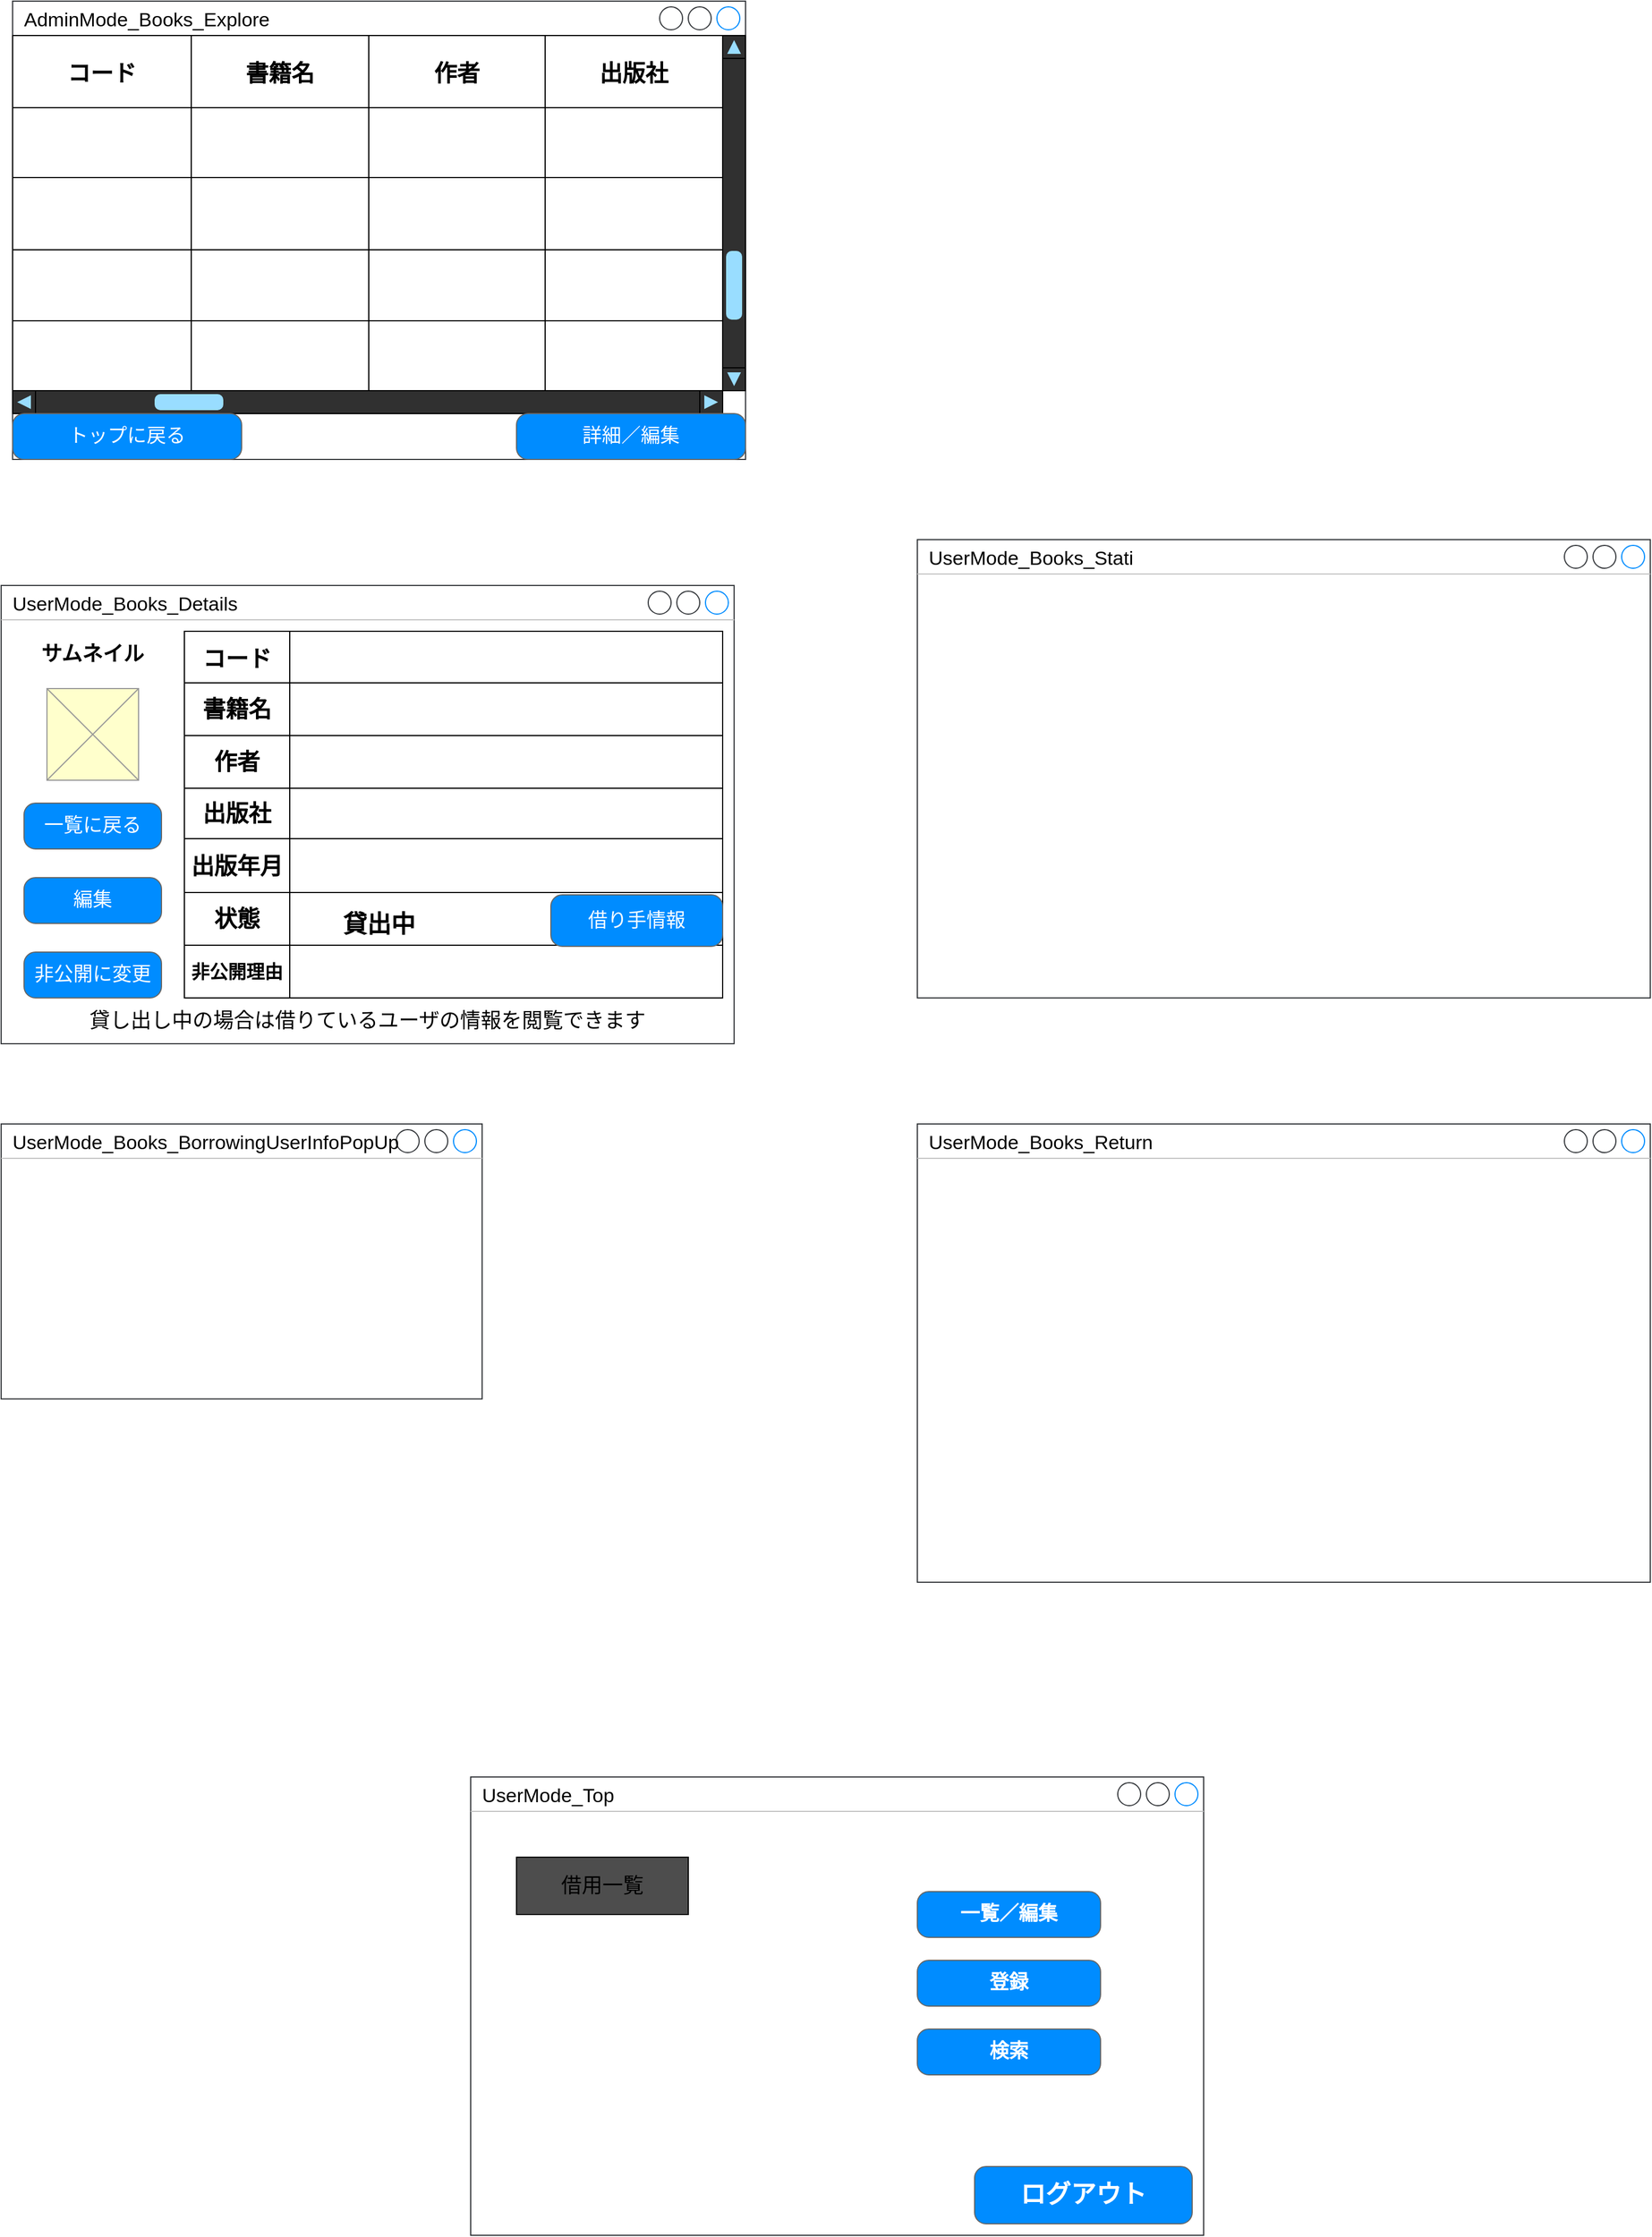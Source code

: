 <mxfile>
    <diagram id="_QgpeKK8PaNW-KgvPsHJ" name="Page-1">
        <mxGraphModel dx="1462" dy="2798" grid="1" gridSize="10" guides="1" tooltips="1" connect="1" arrows="1" fold="1" page="1" pageScale="1" pageWidth="850" pageHeight="1100" math="0" shadow="0">
            <root>
                <mxCell id="0"/>
                <mxCell id="1" parent="0"/>
                <mxCell id="13" value="&lt;font color=&quot;#000000&quot;&gt;UserMode_Books_Details&lt;/font&gt;&lt;font color=&quot;#000000&quot;&gt;&lt;br&gt;&lt;/font&gt;" style="strokeWidth=1;shadow=0;dashed=0;align=center;html=1;shape=mxgraph.mockup.containers.window;align=left;verticalAlign=top;spacingLeft=8;strokeColor2=#008cff;strokeColor3=#c4c4c4;mainText=;fontSize=17;labelBackgroundColor=none;fillColor=#FFFFFF;strokeColor=#36393d;" vertex="1" parent="1">
                    <mxGeometry x="30" y="110" width="640" height="400" as="geometry"/>
                </mxCell>
                <mxCell id="14" value="" style="shape=table;html=1;whiteSpace=wrap;startSize=0;container=1;collapsible=0;childLayout=tableLayout;fontSize=18;fontColor=#000000;fillColor=#FFFFFF;strokeColor=#000000;" vertex="1" parent="1">
                    <mxGeometry x="190" y="150" width="470" height="320" as="geometry"/>
                </mxCell>
                <mxCell id="15" style="shape=tableRow;horizontal=0;startSize=0;swimlaneHead=0;swimlaneBody=0;top=0;left=0;bottom=0;right=0;collapsible=0;dropTarget=0;fillColor=none;points=[[0,0.5],[1,0.5]];portConstraint=eastwest;fontSize=18;fontColor=#000000;" vertex="1" parent="14">
                    <mxGeometry width="470" height="45" as="geometry"/>
                </mxCell>
                <mxCell id="16" value="コード" style="shape=partialRectangle;html=1;whiteSpace=wrap;connectable=0;fillColor=none;top=0;left=0;bottom=0;right=0;overflow=hidden;fontSize=20;fontColor=#000000;fontStyle=1" vertex="1" parent="15">
                    <mxGeometry width="92" height="45" as="geometry">
                        <mxRectangle width="92" height="45" as="alternateBounds"/>
                    </mxGeometry>
                </mxCell>
                <mxCell id="17" style="shape=partialRectangle;html=1;whiteSpace=wrap;connectable=0;fillColor=none;top=0;left=0;bottom=0;right=0;overflow=hidden;fontSize=18;fontColor=#000000;" vertex="1" parent="15">
                    <mxGeometry x="92" width="378" height="45" as="geometry">
                        <mxRectangle width="378" height="45" as="alternateBounds"/>
                    </mxGeometry>
                </mxCell>
                <mxCell id="18" style="shape=tableRow;horizontal=0;startSize=0;swimlaneHead=0;swimlaneBody=0;top=0;left=0;bottom=0;right=0;collapsible=0;dropTarget=0;fillColor=none;points=[[0,0.5],[1,0.5]];portConstraint=eastwest;fontSize=18;fontColor=#000000;" vertex="1" parent="14">
                    <mxGeometry y="45" width="470" height="46" as="geometry"/>
                </mxCell>
                <mxCell id="19" value="&lt;font style=&quot;font-size: 20px;&quot;&gt;&lt;b&gt;書籍名&lt;/b&gt;&lt;/font&gt;" style="shape=partialRectangle;html=1;whiteSpace=wrap;connectable=0;fillColor=none;top=0;left=0;bottom=0;right=0;overflow=hidden;fontSize=18;fontColor=#000000;" vertex="1" parent="18">
                    <mxGeometry width="92" height="46" as="geometry">
                        <mxRectangle width="92" height="46" as="alternateBounds"/>
                    </mxGeometry>
                </mxCell>
                <mxCell id="20" style="shape=partialRectangle;html=1;whiteSpace=wrap;connectable=0;fillColor=none;top=0;left=0;bottom=0;right=0;overflow=hidden;fontSize=18;fontColor=#000000;" vertex="1" parent="18">
                    <mxGeometry x="92" width="378" height="46" as="geometry">
                        <mxRectangle width="378" height="46" as="alternateBounds"/>
                    </mxGeometry>
                </mxCell>
                <mxCell id="21" style="shape=tableRow;horizontal=0;startSize=0;swimlaneHead=0;swimlaneBody=0;top=0;left=0;bottom=0;right=0;collapsible=0;dropTarget=0;fillColor=none;points=[[0,0.5],[1,0.5]];portConstraint=eastwest;fontSize=18;fontColor=#000000;" vertex="1" parent="14">
                    <mxGeometry y="91" width="470" height="46" as="geometry"/>
                </mxCell>
                <mxCell id="22" value="&lt;font style=&quot;font-size: 20px;&quot;&gt;&lt;b&gt;作者&lt;/b&gt;&lt;/font&gt;" style="shape=partialRectangle;html=1;whiteSpace=wrap;connectable=0;fillColor=none;top=0;left=0;bottom=0;right=0;overflow=hidden;fontSize=18;fontColor=#000000;" vertex="1" parent="21">
                    <mxGeometry width="92" height="46" as="geometry">
                        <mxRectangle width="92" height="46" as="alternateBounds"/>
                    </mxGeometry>
                </mxCell>
                <mxCell id="23" style="shape=partialRectangle;html=1;whiteSpace=wrap;connectable=0;fillColor=none;top=0;left=0;bottom=0;right=0;overflow=hidden;fontSize=18;fontColor=#000000;" vertex="1" parent="21">
                    <mxGeometry x="92" width="378" height="46" as="geometry">
                        <mxRectangle width="378" height="46" as="alternateBounds"/>
                    </mxGeometry>
                </mxCell>
                <mxCell id="24" value="" style="shape=tableRow;horizontal=0;startSize=0;swimlaneHead=0;swimlaneBody=0;top=0;left=0;bottom=0;right=0;collapsible=0;dropTarget=0;fillColor=none;points=[[0,0.5],[1,0.5]];portConstraint=eastwest;fontSize=18;fontColor=#000000;" vertex="1" parent="14">
                    <mxGeometry y="137" width="470" height="44" as="geometry"/>
                </mxCell>
                <mxCell id="25" value="&lt;font style=&quot;font-size: 20px;&quot;&gt;&lt;b&gt;出版社&lt;/b&gt;&lt;/font&gt;" style="shape=partialRectangle;html=1;whiteSpace=wrap;connectable=0;fillColor=none;top=0;left=0;bottom=0;right=0;overflow=hidden;fontSize=18;fontColor=#000000;" vertex="1" parent="24">
                    <mxGeometry width="92" height="44" as="geometry">
                        <mxRectangle width="92" height="44" as="alternateBounds"/>
                    </mxGeometry>
                </mxCell>
                <mxCell id="26" value="" style="shape=partialRectangle;html=1;whiteSpace=wrap;connectable=0;fillColor=none;top=0;left=0;bottom=0;right=0;overflow=hidden;fontSize=18;fontColor=#000000;" vertex="1" parent="24">
                    <mxGeometry x="92" width="378" height="44" as="geometry">
                        <mxRectangle width="378" height="44" as="alternateBounds"/>
                    </mxGeometry>
                </mxCell>
                <mxCell id="27" value="" style="shape=tableRow;horizontal=0;startSize=0;swimlaneHead=0;swimlaneBody=0;top=0;left=0;bottom=0;right=0;collapsible=0;dropTarget=0;fillColor=none;points=[[0,0.5],[1,0.5]];portConstraint=eastwest;fontSize=18;fontColor=#000000;" vertex="1" parent="14">
                    <mxGeometry y="181" width="470" height="47" as="geometry"/>
                </mxCell>
                <mxCell id="28" value="&lt;font style=&quot;font-size: 20px;&quot;&gt;&lt;b&gt;出版年月&lt;/b&gt;&lt;/font&gt;" style="shape=partialRectangle;html=1;whiteSpace=wrap;connectable=0;fillColor=none;top=0;left=0;bottom=0;right=0;overflow=hidden;fontSize=18;fontColor=#000000;" vertex="1" parent="27">
                    <mxGeometry width="92" height="47" as="geometry">
                        <mxRectangle width="92" height="47" as="alternateBounds"/>
                    </mxGeometry>
                </mxCell>
                <mxCell id="29" value="" style="shape=partialRectangle;html=1;whiteSpace=wrap;connectable=0;fillColor=none;top=0;left=0;bottom=0;right=0;overflow=hidden;fontSize=18;fontColor=#000000;" vertex="1" parent="27">
                    <mxGeometry x="92" width="378" height="47" as="geometry">
                        <mxRectangle width="378" height="47" as="alternateBounds"/>
                    </mxGeometry>
                </mxCell>
                <mxCell id="30" style="shape=tableRow;horizontal=0;startSize=0;swimlaneHead=0;swimlaneBody=0;top=0;left=0;bottom=0;right=0;collapsible=0;dropTarget=0;fillColor=none;points=[[0,0.5],[1,0.5]];portConstraint=eastwest;fontSize=18;fontColor=#000000;" vertex="1" parent="14">
                    <mxGeometry y="228" width="470" height="46" as="geometry"/>
                </mxCell>
                <mxCell id="31" value="&lt;b&gt;&lt;font style=&quot;font-size: 20px;&quot;&gt;状態&lt;/font&gt;&lt;/b&gt;" style="shape=partialRectangle;html=1;whiteSpace=wrap;connectable=0;fillColor=none;top=0;left=0;bottom=0;right=0;overflow=hidden;fontSize=18;fontColor=#000000;" vertex="1" parent="30">
                    <mxGeometry width="92" height="46" as="geometry">
                        <mxRectangle width="92" height="46" as="alternateBounds"/>
                    </mxGeometry>
                </mxCell>
                <mxCell id="32" style="shape=partialRectangle;html=1;whiteSpace=wrap;connectable=0;fillColor=none;top=0;left=0;bottom=0;right=0;overflow=hidden;fontSize=18;fontColor=#000000;" vertex="1" parent="30">
                    <mxGeometry x="92" width="378" height="46" as="geometry">
                        <mxRectangle width="378" height="46" as="alternateBounds"/>
                    </mxGeometry>
                </mxCell>
                <mxCell id="33" style="shape=tableRow;horizontal=0;startSize=0;swimlaneHead=0;swimlaneBody=0;top=0;left=0;bottom=0;right=0;collapsible=0;dropTarget=0;fillColor=none;points=[[0,0.5],[1,0.5]];portConstraint=eastwest;fontSize=18;fontColor=#000000;" vertex="1" parent="14">
                    <mxGeometry y="274" width="470" height="46" as="geometry"/>
                </mxCell>
                <mxCell id="34" value="&lt;span style=&quot;font-size: 16px;&quot;&gt;非公開理由&lt;/span&gt;" style="shape=partialRectangle;html=1;whiteSpace=wrap;connectable=0;fillColor=none;top=0;left=0;bottom=0;right=0;overflow=hidden;fontSize=16;fontColor=#000000;fontStyle=1" vertex="1" parent="33">
                    <mxGeometry width="92" height="46" as="geometry">
                        <mxRectangle width="92" height="46" as="alternateBounds"/>
                    </mxGeometry>
                </mxCell>
                <mxCell id="35" style="shape=partialRectangle;html=1;whiteSpace=wrap;connectable=0;fillColor=none;top=0;left=0;bottom=0;right=0;overflow=hidden;fontSize=18;fontColor=#000000;" vertex="1" parent="33">
                    <mxGeometry x="92" width="378" height="46" as="geometry">
                        <mxRectangle width="378" height="46" as="alternateBounds"/>
                    </mxGeometry>
                </mxCell>
                <mxCell id="36" value="貸し出し中の場合は借りているユーザの情報を閲覧できます" style="text;html=1;strokeColor=none;fillColor=none;align=center;verticalAlign=middle;whiteSpace=wrap;rounded=0;fontSize=18;fontColor=#000000;" vertex="1" parent="1">
                    <mxGeometry x="30" y="470" width="640" height="40" as="geometry"/>
                </mxCell>
                <mxCell id="37" value="" style="verticalLabelPosition=bottom;shadow=0;dashed=0;align=center;html=1;verticalAlign=top;strokeWidth=1;shape=mxgraph.mockup.graphics.simpleIcon;strokeColor=#999999;fontSize=20;fontColor=#000000;fillColor=#FFFFCC;" vertex="1" parent="1">
                    <mxGeometry x="70" y="200" width="80" height="80" as="geometry"/>
                </mxCell>
                <mxCell id="38" value="サムネイル" style="text;html=1;strokeColor=none;fillColor=none;align=center;verticalAlign=middle;whiteSpace=wrap;rounded=0;fontSize=18;fontColor=#000000;fontStyle=1" vertex="1" parent="1">
                    <mxGeometry x="40" y="150" width="140" height="40" as="geometry"/>
                </mxCell>
                <mxCell id="39" value="一覧に戻る" style="strokeWidth=1;shadow=0;dashed=0;align=center;html=1;shape=mxgraph.mockup.buttons.button;strokeColor=#666666;fontColor=#ffffff;mainText=;buttonStyle=round;fontSize=17;fontStyle=0;fillColor=#008cff;whiteSpace=wrap;" vertex="1" parent="1">
                    <mxGeometry x="50" y="300" width="120" height="40" as="geometry"/>
                </mxCell>
                <mxCell id="40" value="非公開に変更" style="strokeWidth=1;shadow=0;dashed=0;align=center;html=1;shape=mxgraph.mockup.buttons.button;strokeColor=#666666;fontColor=#ffffff;mainText=;buttonStyle=round;fontSize=17;fontStyle=0;fillColor=#008cff;whiteSpace=wrap;" vertex="1" parent="1">
                    <mxGeometry x="50" y="430" width="120" height="40" as="geometry"/>
                </mxCell>
                <mxCell id="41" value="編集" style="strokeWidth=1;shadow=0;dashed=0;align=center;html=1;shape=mxgraph.mockup.buttons.button;strokeColor=#666666;fontColor=#ffffff;mainText=;buttonStyle=round;fontSize=17;fontStyle=0;fillColor=#008cff;whiteSpace=wrap;" vertex="1" parent="1">
                    <mxGeometry x="50" y="365" width="120" height="40" as="geometry"/>
                </mxCell>
                <mxCell id="42" value="借り手情報" style="strokeWidth=1;shadow=0;dashed=0;align=center;html=1;shape=mxgraph.mockup.buttons.button;strokeColor=#666666;fontColor=#ffffff;mainText=;buttonStyle=round;fontSize=17;fontStyle=0;fillColor=#008cff;whiteSpace=wrap;" vertex="1" parent="1">
                    <mxGeometry x="510" y="380" width="150" height="45" as="geometry"/>
                </mxCell>
                <mxCell id="43" value="&lt;b&gt;&lt;font style=&quot;font-size: 21px;&quot;&gt;貸出中&lt;/font&gt;&lt;/b&gt;" style="text;html=1;strokeColor=none;fillColor=none;align=center;verticalAlign=middle;whiteSpace=wrap;rounded=0;fontSize=20;fontColor=#000000;" vertex="1" parent="1">
                    <mxGeometry x="290" y="385" width="140" height="40" as="geometry"/>
                </mxCell>
                <mxCell id="44" value="&lt;font color=&quot;#000000&quot;&gt;UserMode_Books_BorrowingUserInfoPopUp&lt;/font&gt;&lt;font color=&quot;#000000&quot;&gt;&lt;br&gt;&lt;/font&gt;" style="strokeWidth=1;shadow=0;dashed=0;align=center;html=1;shape=mxgraph.mockup.containers.window;align=left;verticalAlign=top;spacingLeft=8;strokeColor2=#008cff;strokeColor3=#c4c4c4;mainText=;fontSize=17;labelBackgroundColor=none;fillColor=#FFFFFF;strokeColor=#36393d;" vertex="1" parent="1">
                    <mxGeometry x="30" y="580" width="420" height="240" as="geometry"/>
                </mxCell>
                <mxCell id="45" value="&lt;font color=&quot;#000000&quot;&gt;UserMode_Books_Return&lt;/font&gt;&lt;font color=&quot;#000000&quot;&gt;&lt;br&gt;&lt;/font&gt;" style="strokeWidth=1;shadow=0;dashed=0;align=center;html=1;shape=mxgraph.mockup.containers.window;align=left;verticalAlign=top;spacingLeft=8;strokeColor2=#008cff;strokeColor3=#c4c4c4;mainText=;fontSize=17;labelBackgroundColor=none;fillColor=#FFFFFF;strokeColor=#36393d;" vertex="1" parent="1">
                    <mxGeometry x="830" y="580" width="640" height="400" as="geometry"/>
                </mxCell>
                <mxCell id="46" value="&lt;font color=&quot;#000000&quot;&gt;AdminMode_Books_Explore&lt;/font&gt;" style="strokeWidth=1;shadow=0;dashed=0;align=center;html=1;shape=mxgraph.mockup.containers.window;align=left;verticalAlign=top;spacingLeft=8;strokeColor2=#008cff;strokeColor3=#c4c4c4;mainText=;fontSize=17;labelBackgroundColor=none;fillColor=#FFFFFF;strokeColor=#36393d;" vertex="1" parent="1">
                    <mxGeometry x="40" y="-400" width="640" height="400" as="geometry"/>
                </mxCell>
                <mxCell id="47" value="" style="verticalLabelPosition=bottom;shadow=0;dashed=0;align=center;html=1;verticalAlign=top;strokeWidth=1;shape=mxgraph.mockup.navigation.scrollBar;strokeColor=#000000;barPos=20;fillColor2=#99ddff;strokeColor2=none;direction=north;fontSize=20;fontColor=#000000;fillColor=#303030;" vertex="1" parent="1">
                    <mxGeometry x="660" y="-370" width="20" height="310" as="geometry"/>
                </mxCell>
                <mxCell id="48" value="" style="verticalLabelPosition=bottom;shadow=0;dashed=0;align=center;html=1;verticalAlign=top;strokeWidth=1;shape=mxgraph.mockup.navigation.scrollBar;strokeColor=#000000;barPos=20;fillColor2=#99ddff;strokeColor2=none;fontSize=20;fontColor=#000000;fillColor=#303030;" vertex="1" parent="1">
                    <mxGeometry x="40" y="-60" width="620" height="20" as="geometry"/>
                </mxCell>
                <mxCell id="49" value="" style="shape=table;html=1;whiteSpace=wrap;startSize=0;container=1;collapsible=0;childLayout=tableLayout;fontSize=20;fontColor=#000000;fillColor=#FFFFFF;strokeColor=#000000;" vertex="1" parent="1">
                    <mxGeometry x="40" y="-370" width="620" height="310" as="geometry"/>
                </mxCell>
                <mxCell id="50" style="shape=tableRow;horizontal=0;startSize=0;swimlaneHead=0;swimlaneBody=0;top=0;left=0;bottom=0;right=0;collapsible=0;dropTarget=0;fillColor=none;points=[[0,0.5],[1,0.5]];portConstraint=eastwest;fontSize=20;fontColor=#000000;" vertex="1" parent="49">
                    <mxGeometry width="620" height="63" as="geometry"/>
                </mxCell>
                <mxCell id="51" value="&lt;b&gt;コード&lt;/b&gt;" style="shape=partialRectangle;html=1;whiteSpace=wrap;connectable=0;fillColor=none;top=0;left=0;bottom=0;right=0;overflow=hidden;fontSize=20;fontColor=#000000;strokeColor=#000000;" vertex="1" parent="50">
                    <mxGeometry width="156" height="63" as="geometry">
                        <mxRectangle width="156" height="63" as="alternateBounds"/>
                    </mxGeometry>
                </mxCell>
                <mxCell id="52" value="&lt;b&gt;書籍名&lt;/b&gt;" style="shape=partialRectangle;html=1;whiteSpace=wrap;connectable=0;fillColor=none;top=0;left=0;bottom=0;right=0;overflow=hidden;fontSize=20;fontColor=#000000;strokeColor=#000000;" vertex="1" parent="50">
                    <mxGeometry x="156" width="155" height="63" as="geometry">
                        <mxRectangle width="155" height="63" as="alternateBounds"/>
                    </mxGeometry>
                </mxCell>
                <mxCell id="53" value="&lt;b&gt;作者&lt;/b&gt;" style="shape=partialRectangle;html=1;whiteSpace=wrap;connectable=0;fillColor=none;top=0;left=0;bottom=0;right=0;overflow=hidden;fontSize=20;fontColor=#000000;strokeColor=#000000;" vertex="1" parent="50">
                    <mxGeometry x="311" width="154" height="63" as="geometry">
                        <mxRectangle width="154" height="63" as="alternateBounds"/>
                    </mxGeometry>
                </mxCell>
                <mxCell id="54" value="&lt;b&gt;出版社&lt;/b&gt;" style="shape=partialRectangle;html=1;whiteSpace=wrap;connectable=0;fillColor=none;top=0;left=0;bottom=0;right=0;overflow=hidden;fontSize=20;fontColor=#000000;strokeColor=#000000;" vertex="1" parent="50">
                    <mxGeometry x="465" width="155" height="63" as="geometry">
                        <mxRectangle width="155" height="63" as="alternateBounds"/>
                    </mxGeometry>
                </mxCell>
                <mxCell id="55" style="shape=tableRow;horizontal=0;startSize=0;swimlaneHead=0;swimlaneBody=0;top=0;left=0;bottom=0;right=0;collapsible=0;dropTarget=0;fillColor=none;points=[[0,0.5],[1,0.5]];portConstraint=eastwest;fontSize=20;fontColor=#000000;" vertex="1" parent="49">
                    <mxGeometry y="63" width="620" height="61" as="geometry"/>
                </mxCell>
                <mxCell id="56" style="shape=partialRectangle;html=1;whiteSpace=wrap;connectable=0;fillColor=none;top=0;left=0;bottom=0;right=0;overflow=hidden;fontSize=20;fontColor=#000000;" vertex="1" parent="55">
                    <mxGeometry width="156" height="61" as="geometry">
                        <mxRectangle width="156" height="61" as="alternateBounds"/>
                    </mxGeometry>
                </mxCell>
                <mxCell id="57" style="shape=partialRectangle;html=1;whiteSpace=wrap;connectable=0;fillColor=none;top=0;left=0;bottom=0;right=0;overflow=hidden;fontSize=20;fontColor=#000000;" vertex="1" parent="55">
                    <mxGeometry x="156" width="155" height="61" as="geometry">
                        <mxRectangle width="155" height="61" as="alternateBounds"/>
                    </mxGeometry>
                </mxCell>
                <mxCell id="58" style="shape=partialRectangle;html=1;whiteSpace=wrap;connectable=0;fillColor=none;top=0;left=0;bottom=0;right=0;overflow=hidden;fontSize=20;fontColor=#000000;" vertex="1" parent="55">
                    <mxGeometry x="311" width="154" height="61" as="geometry">
                        <mxRectangle width="154" height="61" as="alternateBounds"/>
                    </mxGeometry>
                </mxCell>
                <mxCell id="59" style="shape=partialRectangle;html=1;whiteSpace=wrap;connectable=0;fillColor=none;top=0;left=0;bottom=0;right=0;overflow=hidden;fontSize=20;fontColor=#000000;" vertex="1" parent="55">
                    <mxGeometry x="465" width="155" height="61" as="geometry">
                        <mxRectangle width="155" height="61" as="alternateBounds"/>
                    </mxGeometry>
                </mxCell>
                <mxCell id="60" style="shape=tableRow;horizontal=0;startSize=0;swimlaneHead=0;swimlaneBody=0;top=0;left=0;bottom=0;right=0;collapsible=0;dropTarget=0;fillColor=none;points=[[0,0.5],[1,0.5]];portConstraint=eastwest;fontSize=20;fontColor=#000000;" vertex="1" parent="49">
                    <mxGeometry y="124" width="620" height="63" as="geometry"/>
                </mxCell>
                <mxCell id="61" style="shape=partialRectangle;html=1;whiteSpace=wrap;connectable=0;fillColor=none;top=0;left=0;bottom=0;right=0;overflow=hidden;fontSize=20;fontColor=#000000;" vertex="1" parent="60">
                    <mxGeometry width="156" height="63" as="geometry">
                        <mxRectangle width="156" height="63" as="alternateBounds"/>
                    </mxGeometry>
                </mxCell>
                <mxCell id="62" style="shape=partialRectangle;html=1;whiteSpace=wrap;connectable=0;fillColor=none;top=0;left=0;bottom=0;right=0;overflow=hidden;fontSize=20;fontColor=#000000;" vertex="1" parent="60">
                    <mxGeometry x="156" width="155" height="63" as="geometry">
                        <mxRectangle width="155" height="63" as="alternateBounds"/>
                    </mxGeometry>
                </mxCell>
                <mxCell id="63" style="shape=partialRectangle;html=1;whiteSpace=wrap;connectable=0;fillColor=none;top=0;left=0;bottom=0;right=0;overflow=hidden;fontSize=20;fontColor=#000000;" vertex="1" parent="60">
                    <mxGeometry x="311" width="154" height="63" as="geometry">
                        <mxRectangle width="154" height="63" as="alternateBounds"/>
                    </mxGeometry>
                </mxCell>
                <mxCell id="64" style="shape=partialRectangle;html=1;whiteSpace=wrap;connectable=0;fillColor=none;top=0;left=0;bottom=0;right=0;overflow=hidden;fontSize=20;fontColor=#000000;" vertex="1" parent="60">
                    <mxGeometry x="465" width="155" height="63" as="geometry">
                        <mxRectangle width="155" height="63" as="alternateBounds"/>
                    </mxGeometry>
                </mxCell>
                <mxCell id="65" style="shape=tableRow;horizontal=0;startSize=0;swimlaneHead=0;swimlaneBody=0;top=0;left=0;bottom=0;right=0;collapsible=0;dropTarget=0;fillColor=none;points=[[0,0.5],[1,0.5]];portConstraint=eastwest;fontSize=20;fontColor=#000000;" vertex="1" parent="49">
                    <mxGeometry y="187" width="620" height="62" as="geometry"/>
                </mxCell>
                <mxCell id="66" style="shape=partialRectangle;html=1;whiteSpace=wrap;connectable=0;fillColor=none;top=0;left=0;bottom=0;right=0;overflow=hidden;fontSize=20;fontColor=#000000;" vertex="1" parent="65">
                    <mxGeometry width="156" height="62" as="geometry">
                        <mxRectangle width="156" height="62" as="alternateBounds"/>
                    </mxGeometry>
                </mxCell>
                <mxCell id="67" style="shape=partialRectangle;html=1;whiteSpace=wrap;connectable=0;fillColor=none;top=0;left=0;bottom=0;right=0;overflow=hidden;fontSize=20;fontColor=#000000;" vertex="1" parent="65">
                    <mxGeometry x="156" width="155" height="62" as="geometry">
                        <mxRectangle width="155" height="62" as="alternateBounds"/>
                    </mxGeometry>
                </mxCell>
                <mxCell id="68" style="shape=partialRectangle;html=1;whiteSpace=wrap;connectable=0;fillColor=none;top=0;left=0;bottom=0;right=0;overflow=hidden;fontSize=20;fontColor=#000000;" vertex="1" parent="65">
                    <mxGeometry x="311" width="154" height="62" as="geometry">
                        <mxRectangle width="154" height="62" as="alternateBounds"/>
                    </mxGeometry>
                </mxCell>
                <mxCell id="69" style="shape=partialRectangle;html=1;whiteSpace=wrap;connectable=0;fillColor=none;top=0;left=0;bottom=0;right=0;overflow=hidden;fontSize=20;fontColor=#000000;" vertex="1" parent="65">
                    <mxGeometry x="465" width="155" height="62" as="geometry">
                        <mxRectangle width="155" height="62" as="alternateBounds"/>
                    </mxGeometry>
                </mxCell>
                <mxCell id="70" style="shape=tableRow;horizontal=0;startSize=0;swimlaneHead=0;swimlaneBody=0;top=0;left=0;bottom=0;right=0;collapsible=0;dropTarget=0;fillColor=none;points=[[0,0.5],[1,0.5]];portConstraint=eastwest;fontSize=20;fontColor=#000000;" vertex="1" parent="49">
                    <mxGeometry y="249" width="620" height="61" as="geometry"/>
                </mxCell>
                <mxCell id="71" style="shape=partialRectangle;html=1;whiteSpace=wrap;connectable=0;fillColor=none;top=0;left=0;bottom=0;right=0;overflow=hidden;fontSize=20;fontColor=#000000;" vertex="1" parent="70">
                    <mxGeometry width="156" height="61" as="geometry">
                        <mxRectangle width="156" height="61" as="alternateBounds"/>
                    </mxGeometry>
                </mxCell>
                <mxCell id="72" style="shape=partialRectangle;html=1;whiteSpace=wrap;connectable=0;fillColor=none;top=0;left=0;bottom=0;right=0;overflow=hidden;fontSize=20;fontColor=#000000;" vertex="1" parent="70">
                    <mxGeometry x="156" width="155" height="61" as="geometry">
                        <mxRectangle width="155" height="61" as="alternateBounds"/>
                    </mxGeometry>
                </mxCell>
                <mxCell id="73" style="shape=partialRectangle;html=1;whiteSpace=wrap;connectable=0;fillColor=none;top=0;left=0;bottom=0;right=0;overflow=hidden;fontSize=20;fontColor=#000000;" vertex="1" parent="70">
                    <mxGeometry x="311" width="154" height="61" as="geometry">
                        <mxRectangle width="154" height="61" as="alternateBounds"/>
                    </mxGeometry>
                </mxCell>
                <mxCell id="74" style="shape=partialRectangle;html=1;whiteSpace=wrap;connectable=0;fillColor=none;top=0;left=0;bottom=0;right=0;overflow=hidden;fontSize=20;fontColor=#000000;" vertex="1" parent="70">
                    <mxGeometry x="465" width="155" height="61" as="geometry">
                        <mxRectangle width="155" height="61" as="alternateBounds"/>
                    </mxGeometry>
                </mxCell>
                <mxCell id="75" value="トップに戻る" style="strokeWidth=1;shadow=0;dashed=0;align=center;html=1;shape=mxgraph.mockup.buttons.button;strokeColor=#666666;fontColor=#ffffff;mainText=;buttonStyle=round;fontSize=17;fontStyle=0;fillColor=#008cff;whiteSpace=wrap;" vertex="1" parent="1">
                    <mxGeometry x="40" y="-40" width="200" height="40" as="geometry"/>
                </mxCell>
                <mxCell id="76" value="詳細／編集" style="strokeWidth=1;shadow=0;dashed=0;align=center;html=1;shape=mxgraph.mockup.buttons.button;strokeColor=#666666;fontColor=#ffffff;mainText=;buttonStyle=round;fontSize=17;fontStyle=0;fillColor=#008cff;whiteSpace=wrap;" vertex="1" parent="1">
                    <mxGeometry x="480" y="-40" width="200" height="40" as="geometry"/>
                </mxCell>
                <mxCell id="77" value="&lt;font color=&quot;#000000&quot;&gt;UserMode_Top&lt;/font&gt;" style="strokeWidth=1;shadow=0;dashed=0;align=center;html=1;shape=mxgraph.mockup.containers.window;align=left;verticalAlign=top;spacingLeft=8;strokeColor2=#008cff;strokeColor3=#c4c4c4;mainText=;fontSize=17;labelBackgroundColor=none;fillColor=#FFFFFF;strokeColor=#36393d;" vertex="1" parent="1">
                    <mxGeometry x="440" y="1150" width="640" height="400" as="geometry"/>
                </mxCell>
                <mxCell id="78" value="&lt;span style=&quot;font-size: 18px;&quot;&gt;借用一覧&lt;/span&gt;" style="rounded=0;whiteSpace=wrap;html=1;fillColor=#4D4D4D;" vertex="1" parent="1">
                    <mxGeometry x="480" y="1220" width="150" height="50" as="geometry"/>
                </mxCell>
                <mxCell id="79" value="一覧／編集" style="strokeWidth=1;shadow=0;dashed=0;align=center;html=1;shape=mxgraph.mockup.buttons.button;strokeColor=#666666;fontColor=#ffffff;mainText=;buttonStyle=round;fontSize=17;fontStyle=1;fillColor=#008cff;whiteSpace=wrap;" vertex="1" parent="1">
                    <mxGeometry x="830" y="1250" width="160" height="40" as="geometry"/>
                </mxCell>
                <mxCell id="82" value="検索" style="strokeWidth=1;shadow=0;dashed=0;align=center;html=1;shape=mxgraph.mockup.buttons.button;strokeColor=#666666;fontColor=#ffffff;mainText=;buttonStyle=round;fontSize=17;fontStyle=1;fillColor=#008cff;whiteSpace=wrap;" vertex="1" parent="1">
                    <mxGeometry x="830" y="1370" width="160" height="40" as="geometry"/>
                </mxCell>
                <mxCell id="83" value="登録" style="strokeWidth=1;shadow=0;dashed=0;align=center;html=1;shape=mxgraph.mockup.buttons.button;strokeColor=#666666;fontColor=#ffffff;mainText=;buttonStyle=round;fontSize=17;fontStyle=1;fillColor=#008cff;whiteSpace=wrap;" vertex="1" parent="1">
                    <mxGeometry x="830" y="1310" width="160" height="40" as="geometry"/>
                </mxCell>
                <mxCell id="84" value="ログアウト" style="strokeWidth=1;shadow=0;dashed=0;align=center;html=1;shape=mxgraph.mockup.buttons.button;strokeColor=#666666;fontColor=#ffffff;mainText=;buttonStyle=round;fontSize=22;fontStyle=1;fillColor=#008cff;whiteSpace=wrap;" vertex="1" parent="1">
                    <mxGeometry x="880" y="1490" width="190" height="50" as="geometry"/>
                </mxCell>
                <mxCell id="85" value="&lt;font color=&quot;#000000&quot;&gt;UserMode_Books_Stati&lt;/font&gt;&lt;font color=&quot;#000000&quot;&gt;&lt;br&gt;&lt;/font&gt;" style="strokeWidth=1;shadow=0;dashed=0;align=center;html=1;shape=mxgraph.mockup.containers.window;align=left;verticalAlign=top;spacingLeft=8;strokeColor2=#008cff;strokeColor3=#c4c4c4;mainText=;fontSize=17;labelBackgroundColor=none;fillColor=#FFFFFF;strokeColor=#36393d;" vertex="1" parent="1">
                    <mxGeometry x="830" y="70" width="640" height="400" as="geometry"/>
                </mxCell>
            </root>
        </mxGraphModel>
    </diagram>
</mxfile>